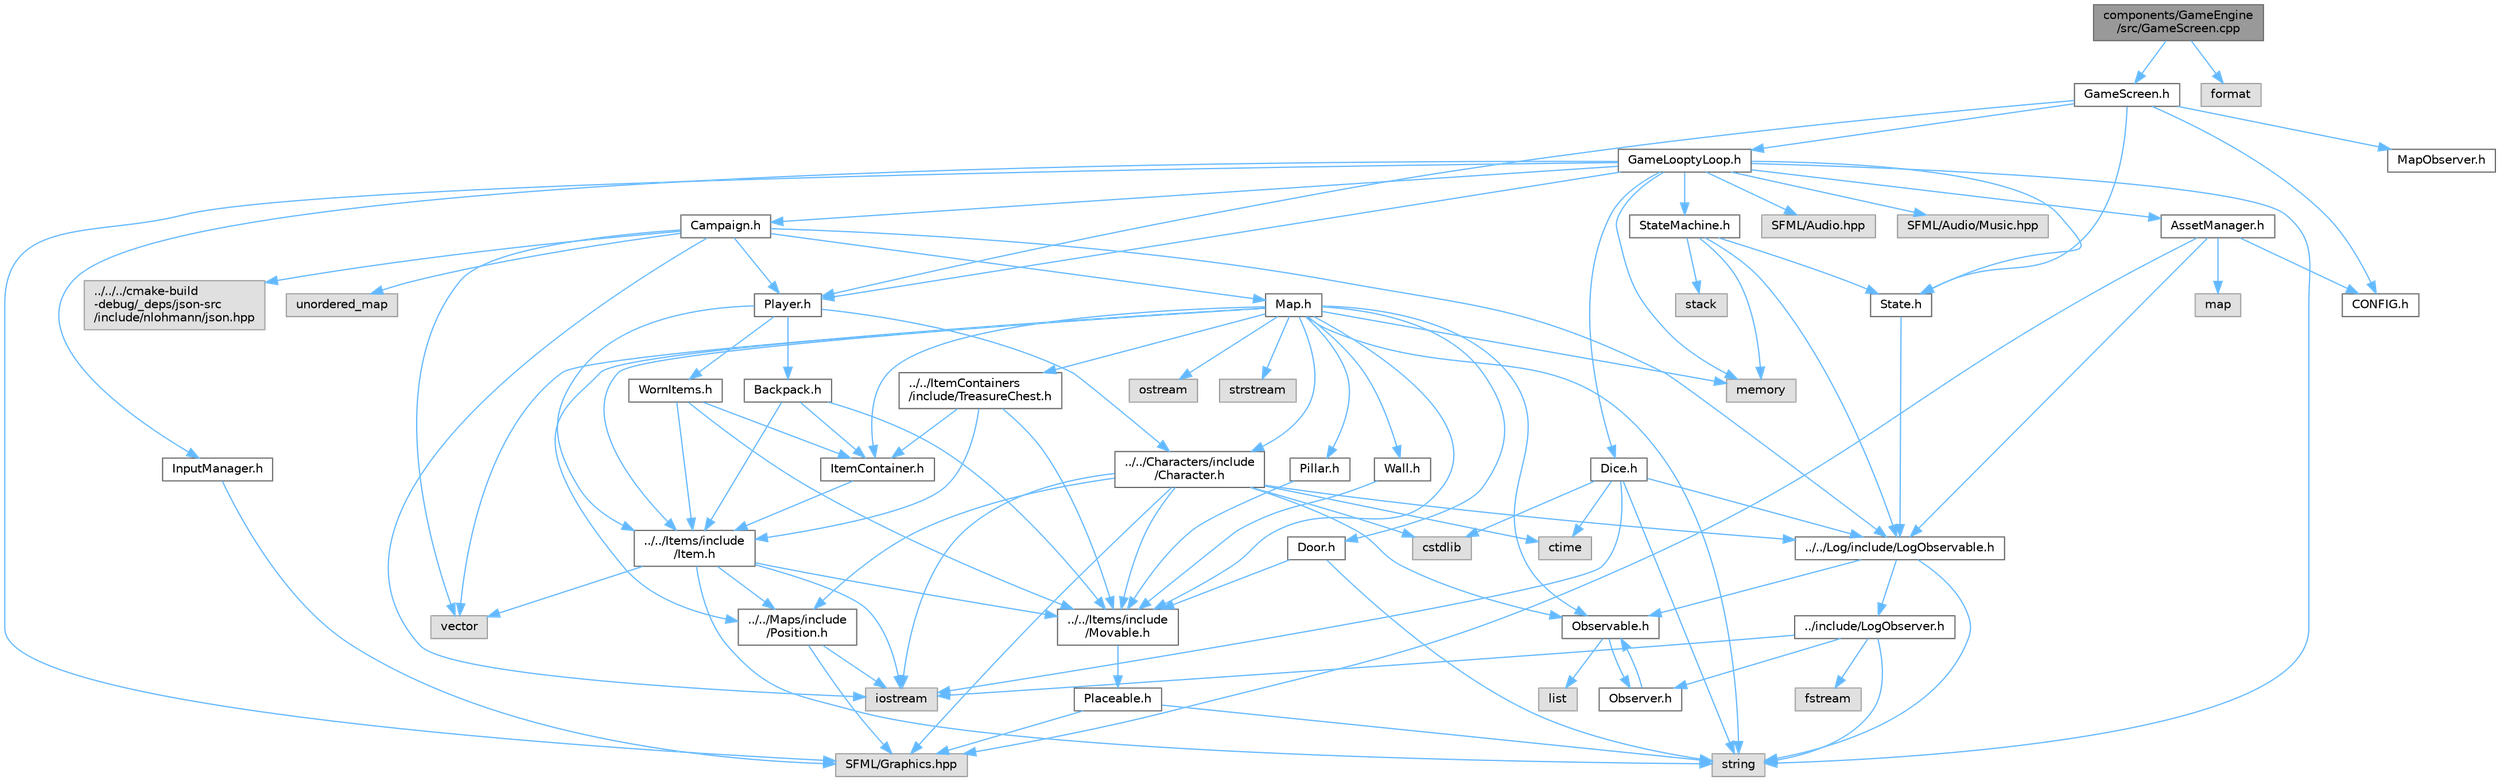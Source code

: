 digraph "components/GameEngine/src/GameScreen.cpp"
{
 // LATEX_PDF_SIZE
  bgcolor="transparent";
  edge [fontname=Helvetica,fontsize=10,labelfontname=Helvetica,labelfontsize=10];
  node [fontname=Helvetica,fontsize=10,shape=box,height=0.2,width=0.4];
  Node1 [id="Node000001",label="components/GameEngine\l/src/GameScreen.cpp",height=0.2,width=0.4,color="gray40", fillcolor="grey60", style="filled", fontcolor="black",tooltip=" "];
  Node1 -> Node2 [id="edge103_Node000001_Node000002",color="steelblue1",style="solid",tooltip=" "];
  Node2 [id="Node000002",label="GameScreen.h",height=0.2,width=0.4,color="grey40", fillcolor="white", style="filled",URL="$_game_screen_8h.html",tooltip="This file contains the declaration of the GameScreen class, which represents the game screen or main ..."];
  Node2 -> Node3 [id="edge104_Node000002_Node000003",color="steelblue1",style="solid",tooltip=" "];
  Node3 [id="Node000003",label="CONFIG.h",height=0.2,width=0.4,color="grey40", fillcolor="white", style="filled",URL="$_c_o_n_f_i_g_8h.html",tooltip=" "];
  Node2 -> Node4 [id="edge105_Node000002_Node000004",color="steelblue1",style="solid",tooltip=" "];
  Node4 [id="Node000004",label="GameLooptyLoop.h",height=0.2,width=0.4,color="grey40", fillcolor="white", style="filled",URL="$_game_loopty_loop_8h.html",tooltip="Header file for the GameLooptyLoop class."];
  Node4 -> Node5 [id="edge106_Node000004_Node000005",color="steelblue1",style="solid",tooltip=" "];
  Node5 [id="Node000005",label="AssetManager.h",height=0.2,width=0.4,color="grey40", fillcolor="white", style="filled",URL="$_asset_manager_8h.html",tooltip="This file contains the declaration of the AssetManager class. AssetManager is responsible for loading..."];
  Node5 -> Node6 [id="edge107_Node000005_Node000006",color="steelblue1",style="solid",tooltip=" "];
  Node6 [id="Node000006",label="../../Log/include/LogObservable.h",height=0.2,width=0.4,color="grey40", fillcolor="white", style="filled",URL="$_log_observable_8h.html",tooltip="This file contains the declaration of the LogObservable class."];
  Node6 -> Node7 [id="edge108_Node000006_Node000007",color="steelblue1",style="solid",tooltip=" "];
  Node7 [id="Node000007",label="Observable.h",height=0.2,width=0.4,color="grey40", fillcolor="white", style="filled",URL="$_observable_8h_source.html",tooltip=" "];
  Node7 -> Node8 [id="edge109_Node000007_Node000008",color="steelblue1",style="solid",tooltip=" "];
  Node8 [id="Node000008",label="Observer.h",height=0.2,width=0.4,color="grey40", fillcolor="white", style="filled",URL="$_observer_8h.html",tooltip=" "];
  Node8 -> Node7 [id="edge110_Node000008_Node000007",color="steelblue1",style="solid",tooltip=" "];
  Node7 -> Node9 [id="edge111_Node000007_Node000009",color="steelblue1",style="solid",tooltip=" "];
  Node9 [id="Node000009",label="list",height=0.2,width=0.4,color="grey60", fillcolor="#E0E0E0", style="filled",tooltip=" "];
  Node6 -> Node10 [id="edge112_Node000006_Node000010",color="steelblue1",style="solid",tooltip=" "];
  Node10 [id="Node000010",label="string",height=0.2,width=0.4,color="grey60", fillcolor="#E0E0E0", style="filled",tooltip=" "];
  Node6 -> Node11 [id="edge113_Node000006_Node000011",color="steelblue1",style="solid",tooltip=" "];
  Node11 [id="Node000011",label="../include/LogObserver.h",height=0.2,width=0.4,color="grey40", fillcolor="white", style="filled",URL="$_log_observer_8h.html",tooltip="This file contains the declaration of the LogObserver class and the EnableModule struct."];
  Node11 -> Node8 [id="edge114_Node000011_Node000008",color="steelblue1",style="solid",tooltip=" "];
  Node11 -> Node10 [id="edge115_Node000011_Node000010",color="steelblue1",style="solid",tooltip=" "];
  Node11 -> Node12 [id="edge116_Node000011_Node000012",color="steelblue1",style="solid",tooltip=" "];
  Node12 [id="Node000012",label="iostream",height=0.2,width=0.4,color="grey60", fillcolor="#E0E0E0", style="filled",tooltip=" "];
  Node11 -> Node13 [id="edge117_Node000011_Node000013",color="steelblue1",style="solid",tooltip=" "];
  Node13 [id="Node000013",label="fstream",height=0.2,width=0.4,color="grey60", fillcolor="#E0E0E0", style="filled",tooltip=" "];
  Node5 -> Node14 [id="edge118_Node000005_Node000014",color="steelblue1",style="solid",tooltip=" "];
  Node14 [id="Node000014",label="SFML/Graphics.hpp",height=0.2,width=0.4,color="grey60", fillcolor="#E0E0E0", style="filled",tooltip=" "];
  Node5 -> Node15 [id="edge119_Node000005_Node000015",color="steelblue1",style="solid",tooltip=" "];
  Node15 [id="Node000015",label="map",height=0.2,width=0.4,color="grey60", fillcolor="#E0E0E0", style="filled",tooltip=" "];
  Node5 -> Node3 [id="edge120_Node000005_Node000003",color="steelblue1",style="solid",tooltip=" "];
  Node4 -> Node16 [id="edge121_Node000004_Node000016",color="steelblue1",style="solid",tooltip=" "];
  Node16 [id="Node000016",label="Campaign.h",height=0.2,width=0.4,color="grey40", fillcolor="white", style="filled",URL="$_campaign_8h_source.html",tooltip=" "];
  Node16 -> Node6 [id="edge122_Node000016_Node000006",color="steelblue1",style="solid",tooltip=" "];
  Node16 -> Node17 [id="edge123_Node000016_Node000017",color="steelblue1",style="solid",tooltip=" "];
  Node17 [id="Node000017",label="Map.h",height=0.2,width=0.4,color="grey40", fillcolor="white", style="filled",URL="$_map_8h.html",tooltip="This file contains the declaration of the Map class and related structures and aliases."];
  Node17 -> Node18 [id="edge124_Node000017_Node000018",color="steelblue1",style="solid",tooltip=" "];
  Node18 [id="Node000018",label="../../Characters/include\l/Character.h",height=0.2,width=0.4,color="grey40", fillcolor="white", style="filled",URL="$_character_8h.html",tooltip="this file contains the declaration of the character class and related structures aliases @detail"];
  Node18 -> Node19 [id="edge125_Node000018_Node000019",color="steelblue1",style="solid",tooltip=" "];
  Node19 [id="Node000019",label="../../Items/include\l/Movable.h",height=0.2,width=0.4,color="grey40", fillcolor="white", style="filled",URL="$_movable_8h_source.html",tooltip=" "];
  Node19 -> Node20 [id="edge126_Node000019_Node000020",color="steelblue1",style="solid",tooltip=" "];
  Node20 [id="Node000020",label="Placeable.h",height=0.2,width=0.4,color="grey40", fillcolor="white", style="filled",URL="$_placeable_8h_source.html",tooltip=" "];
  Node20 -> Node14 [id="edge127_Node000020_Node000014",color="steelblue1",style="solid",tooltip=" "];
  Node20 -> Node10 [id="edge128_Node000020_Node000010",color="steelblue1",style="solid",tooltip=" "];
  Node18 -> Node21 [id="edge129_Node000018_Node000021",color="steelblue1",style="solid",tooltip=" "];
  Node21 [id="Node000021",label="../../Maps/include\l/Position.h",height=0.2,width=0.4,color="grey40", fillcolor="white", style="filled",URL="$_position_8h_source.html",tooltip=" "];
  Node21 -> Node12 [id="edge130_Node000021_Node000012",color="steelblue1",style="solid",tooltip=" "];
  Node21 -> Node14 [id="edge131_Node000021_Node000014",color="steelblue1",style="solid",tooltip=" "];
  Node18 -> Node6 [id="edge132_Node000018_Node000006",color="steelblue1",style="solid",tooltip=" "];
  Node18 -> Node7 [id="edge133_Node000018_Node000007",color="steelblue1",style="solid",tooltip=" "];
  Node18 -> Node14 [id="edge134_Node000018_Node000014",color="steelblue1",style="solid",tooltip=" "];
  Node18 -> Node22 [id="edge135_Node000018_Node000022",color="steelblue1",style="solid",tooltip=" "];
  Node22 [id="Node000022",label="cstdlib",height=0.2,width=0.4,color="grey60", fillcolor="#E0E0E0", style="filled",tooltip=" "];
  Node18 -> Node23 [id="edge136_Node000018_Node000023",color="steelblue1",style="solid",tooltip=" "];
  Node23 [id="Node000023",label="ctime",height=0.2,width=0.4,color="grey60", fillcolor="#E0E0E0", style="filled",tooltip=" "];
  Node18 -> Node12 [id="edge137_Node000018_Node000012",color="steelblue1",style="solid",tooltip=" "];
  Node17 -> Node24 [id="edge138_Node000017_Node000024",color="steelblue1",style="solid",tooltip=" "];
  Node24 [id="Node000024",label="../../Items/include\l/Item.h",height=0.2,width=0.4,color="grey40", fillcolor="white", style="filled",URL="$_item_8h.html",tooltip=" "];
  Node24 -> Node12 [id="edge139_Node000024_Node000012",color="steelblue1",style="solid",tooltip=" "];
  Node24 -> Node10 [id="edge140_Node000024_Node000010",color="steelblue1",style="solid",tooltip=" "];
  Node24 -> Node19 [id="edge141_Node000024_Node000019",color="steelblue1",style="solid",tooltip=" "];
  Node24 -> Node21 [id="edge142_Node000024_Node000021",color="steelblue1",style="solid",tooltip=" "];
  Node24 -> Node25 [id="edge143_Node000024_Node000025",color="steelblue1",style="solid",tooltip=" "];
  Node25 [id="Node000025",label="vector",height=0.2,width=0.4,color="grey60", fillcolor="#E0E0E0", style="filled",tooltip=" "];
  Node17 -> Node26 [id="edge144_Node000017_Node000026",color="steelblue1",style="solid",tooltip=" "];
  Node26 [id="Node000026",label="../../ItemContainers\l/include/TreasureChest.h",height=0.2,width=0.4,color="grey40", fillcolor="white", style="filled",URL="$_treasure_chest_8h_source.html",tooltip=" "];
  Node26 -> Node27 [id="edge145_Node000026_Node000027",color="steelblue1",style="solid",tooltip=" "];
  Node27 [id="Node000027",label="ItemContainer.h",height=0.2,width=0.4,color="grey40", fillcolor="white", style="filled",URL="$_item_container_8h_source.html",tooltip=" "];
  Node27 -> Node24 [id="edge146_Node000027_Node000024",color="steelblue1",style="solid",tooltip=" "];
  Node26 -> Node24 [id="edge147_Node000026_Node000024",color="steelblue1",style="solid",tooltip=" "];
  Node26 -> Node19 [id="edge148_Node000026_Node000019",color="steelblue1",style="solid",tooltip=" "];
  Node17 -> Node27 [id="edge149_Node000017_Node000027",color="steelblue1",style="solid",tooltip=" "];
  Node17 -> Node19 [id="edge150_Node000017_Node000019",color="steelblue1",style="solid",tooltip=" "];
  Node17 -> Node28 [id="edge151_Node000017_Node000028",color="steelblue1",style="solid",tooltip=" "];
  Node28 [id="Node000028",label="Door.h",height=0.2,width=0.4,color="grey40", fillcolor="white", style="filled",URL="$_door_8h_source.html",tooltip=" "];
  Node28 -> Node19 [id="edge152_Node000028_Node000019",color="steelblue1",style="solid",tooltip=" "];
  Node28 -> Node10 [id="edge153_Node000028_Node000010",color="steelblue1",style="solid",tooltip=" "];
  Node17 -> Node7 [id="edge154_Node000017_Node000007",color="steelblue1",style="solid",tooltip=" "];
  Node17 -> Node29 [id="edge155_Node000017_Node000029",color="steelblue1",style="solid",tooltip=" "];
  Node29 [id="Node000029",label="Pillar.h",height=0.2,width=0.4,color="grey40", fillcolor="white", style="filled",URL="$_pillar_8h_source.html",tooltip=" "];
  Node29 -> Node19 [id="edge156_Node000029_Node000019",color="steelblue1",style="solid",tooltip=" "];
  Node17 -> Node21 [id="edge157_Node000017_Node000021",color="steelblue1",style="solid",tooltip=" "];
  Node17 -> Node30 [id="edge158_Node000017_Node000030",color="steelblue1",style="solid",tooltip=" "];
  Node30 [id="Node000030",label="Wall.h",height=0.2,width=0.4,color="grey40", fillcolor="white", style="filled",URL="$_wall_8h_source.html",tooltip=" "];
  Node30 -> Node19 [id="edge159_Node000030_Node000019",color="steelblue1",style="solid",tooltip=" "];
  Node17 -> Node31 [id="edge160_Node000017_Node000031",color="steelblue1",style="solid",tooltip=" "];
  Node31 [id="Node000031",label="memory",height=0.2,width=0.4,color="grey60", fillcolor="#E0E0E0", style="filled",tooltip=" "];
  Node17 -> Node32 [id="edge161_Node000017_Node000032",color="steelblue1",style="solid",tooltip=" "];
  Node32 [id="Node000032",label="ostream",height=0.2,width=0.4,color="grey60", fillcolor="#E0E0E0", style="filled",tooltip=" "];
  Node17 -> Node10 [id="edge162_Node000017_Node000010",color="steelblue1",style="solid",tooltip=" "];
  Node17 -> Node33 [id="edge163_Node000017_Node000033",color="steelblue1",style="solid",tooltip=" "];
  Node33 [id="Node000033",label="strstream",height=0.2,width=0.4,color="grey60", fillcolor="#E0E0E0", style="filled",tooltip=" "];
  Node17 -> Node25 [id="edge164_Node000017_Node000025",color="steelblue1",style="solid",tooltip=" "];
  Node16 -> Node34 [id="edge165_Node000016_Node000034",color="steelblue1",style="solid",tooltip=" "];
  Node34 [id="Node000034",label="../../../cmake-build\l-debug/_deps/json-src\l/include/nlohmann/json.hpp",height=0.2,width=0.4,color="grey60", fillcolor="#E0E0E0", style="filled",tooltip=" "];
  Node16 -> Node35 [id="edge166_Node000016_Node000035",color="steelblue1",style="solid",tooltip=" "];
  Node35 [id="Node000035",label="Player.h",height=0.2,width=0.4,color="grey40", fillcolor="white", style="filled",URL="$_player_8h_source.html",tooltip=" "];
  Node35 -> Node24 [id="edge167_Node000035_Node000024",color="steelblue1",style="solid",tooltip=" "];
  Node35 -> Node18 [id="edge168_Node000035_Node000018",color="steelblue1",style="solid",tooltip=" "];
  Node35 -> Node36 [id="edge169_Node000035_Node000036",color="steelblue1",style="solid",tooltip=" "];
  Node36 [id="Node000036",label="Backpack.h",height=0.2,width=0.4,color="grey40", fillcolor="white", style="filled",URL="$_backpack_8h_source.html",tooltip=" "];
  Node36 -> Node27 [id="edge170_Node000036_Node000027",color="steelblue1",style="solid",tooltip=" "];
  Node36 -> Node24 [id="edge171_Node000036_Node000024",color="steelblue1",style="solid",tooltip=" "];
  Node36 -> Node19 [id="edge172_Node000036_Node000019",color="steelblue1",style="solid",tooltip=" "];
  Node35 -> Node37 [id="edge173_Node000035_Node000037",color="steelblue1",style="solid",tooltip=" "];
  Node37 [id="Node000037",label="WornItems.h",height=0.2,width=0.4,color="grey40", fillcolor="white", style="filled",URL="$_worn_items_8h_source.html",tooltip=" "];
  Node37 -> Node27 [id="edge174_Node000037_Node000027",color="steelblue1",style="solid",tooltip=" "];
  Node37 -> Node24 [id="edge175_Node000037_Node000024",color="steelblue1",style="solid",tooltip=" "];
  Node37 -> Node19 [id="edge176_Node000037_Node000019",color="steelblue1",style="solid",tooltip=" "];
  Node16 -> Node12 [id="edge177_Node000016_Node000012",color="steelblue1",style="solid",tooltip=" "];
  Node16 -> Node38 [id="edge178_Node000016_Node000038",color="steelblue1",style="solid",tooltip=" "];
  Node38 [id="Node000038",label="unordered_map",height=0.2,width=0.4,color="grey60", fillcolor="#E0E0E0", style="filled",tooltip=" "];
  Node16 -> Node25 [id="edge179_Node000016_Node000025",color="steelblue1",style="solid",tooltip=" "];
  Node4 -> Node39 [id="edge180_Node000004_Node000039",color="steelblue1",style="solid",tooltip=" "];
  Node39 [id="Node000039",label="Dice.h",height=0.2,width=0.4,color="grey40", fillcolor="white", style="filled",URL="$_dice_8h.html",tooltip=" "];
  Node39 -> Node6 [id="edge181_Node000039_Node000006",color="steelblue1",style="solid",tooltip=" "];
  Node39 -> Node22 [id="edge182_Node000039_Node000022",color="steelblue1",style="solid",tooltip=" "];
  Node39 -> Node23 [id="edge183_Node000039_Node000023",color="steelblue1",style="solid",tooltip=" "];
  Node39 -> Node12 [id="edge184_Node000039_Node000012",color="steelblue1",style="solid",tooltip=" "];
  Node39 -> Node10 [id="edge185_Node000039_Node000010",color="steelblue1",style="solid",tooltip=" "];
  Node4 -> Node40 [id="edge186_Node000004_Node000040",color="steelblue1",style="solid",tooltip=" "];
  Node40 [id="Node000040",label="InputManager.h",height=0.2,width=0.4,color="grey40", fillcolor="white", style="filled",URL="$_input_manager_8h.html",tooltip="This file contains the declaration of the InputManager class."];
  Node40 -> Node14 [id="edge187_Node000040_Node000014",color="steelblue1",style="solid",tooltip=" "];
  Node4 -> Node35 [id="edge188_Node000004_Node000035",color="steelblue1",style="solid",tooltip=" "];
  Node4 -> Node14 [id="edge189_Node000004_Node000014",color="steelblue1",style="solid",tooltip=" "];
  Node4 -> Node41 [id="edge190_Node000004_Node000041",color="steelblue1",style="solid",tooltip=" "];
  Node41 [id="Node000041",label="State.h",height=0.2,width=0.4,color="grey40", fillcolor="white", style="filled",URL="$_state_8h.html",tooltip=" "];
  Node41 -> Node6 [id="edge191_Node000041_Node000006",color="steelblue1",style="solid",tooltip=" "];
  Node4 -> Node42 [id="edge192_Node000004_Node000042",color="steelblue1",style="solid",tooltip=" "];
  Node42 [id="Node000042",label="StateMachine.h",height=0.2,width=0.4,color="grey40", fillcolor="white", style="filled",URL="$_state_machine_8h.html",tooltip=" "];
  Node42 -> Node6 [id="edge193_Node000042_Node000006",color="steelblue1",style="solid",tooltip=" "];
  Node42 -> Node41 [id="edge194_Node000042_Node000041",color="steelblue1",style="solid",tooltip=" "];
  Node42 -> Node31 [id="edge195_Node000042_Node000031",color="steelblue1",style="solid",tooltip=" "];
  Node42 -> Node43 [id="edge196_Node000042_Node000043",color="steelblue1",style="solid",tooltip=" "];
  Node43 [id="Node000043",label="stack",height=0.2,width=0.4,color="grey60", fillcolor="#E0E0E0", style="filled",tooltip=" "];
  Node4 -> Node31 [id="edge197_Node000004_Node000031",color="steelblue1",style="solid",tooltip=" "];
  Node4 -> Node10 [id="edge198_Node000004_Node000010",color="steelblue1",style="solid",tooltip=" "];
  Node4 -> Node44 [id="edge199_Node000004_Node000044",color="steelblue1",style="solid",tooltip=" "];
  Node44 [id="Node000044",label="SFML/Audio.hpp",height=0.2,width=0.4,color="grey60", fillcolor="#E0E0E0", style="filled",tooltip=" "];
  Node4 -> Node45 [id="edge200_Node000004_Node000045",color="steelblue1",style="solid",tooltip=" "];
  Node45 [id="Node000045",label="SFML/Audio/Music.hpp",height=0.2,width=0.4,color="grey60", fillcolor="#E0E0E0", style="filled",tooltip=" "];
  Node2 -> Node46 [id="edge201_Node000002_Node000046",color="steelblue1",style="solid",tooltip=" "];
  Node46 [id="Node000046",label="MapObserver.h",height=0.2,width=0.4,color="grey40", fillcolor="white", style="filled",URL="$_map_observer_8h_source.html",tooltip=" "];
  Node2 -> Node35 [id="edge202_Node000002_Node000035",color="steelblue1",style="solid",tooltip=" "];
  Node2 -> Node41 [id="edge203_Node000002_Node000041",color="steelblue1",style="solid",tooltip=" "];
  Node1 -> Node47 [id="edge204_Node000001_Node000047",color="steelblue1",style="solid",tooltip=" "];
  Node47 [id="Node000047",label="format",height=0.2,width=0.4,color="grey60", fillcolor="#E0E0E0", style="filled",tooltip=" "];
}
